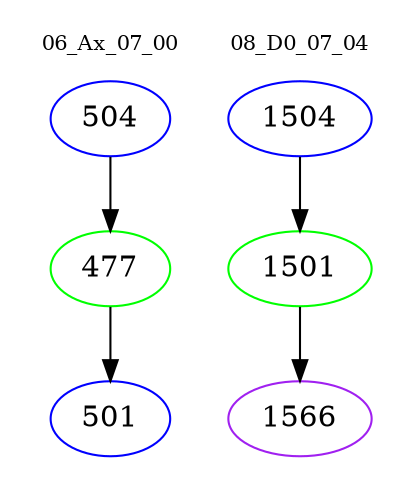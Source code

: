 digraph{
subgraph cluster_0 {
color = white
label = "06_Ax_07_00";
fontsize=10;
T0_504 [label="504", color="blue"]
T0_504 -> T0_477 [color="black"]
T0_477 [label="477", color="green"]
T0_477 -> T0_501 [color="black"]
T0_501 [label="501", color="blue"]
}
subgraph cluster_1 {
color = white
label = "08_D0_07_04";
fontsize=10;
T1_1504 [label="1504", color="blue"]
T1_1504 -> T1_1501 [color="black"]
T1_1501 [label="1501", color="green"]
T1_1501 -> T1_1566 [color="black"]
T1_1566 [label="1566", color="purple"]
}
}
